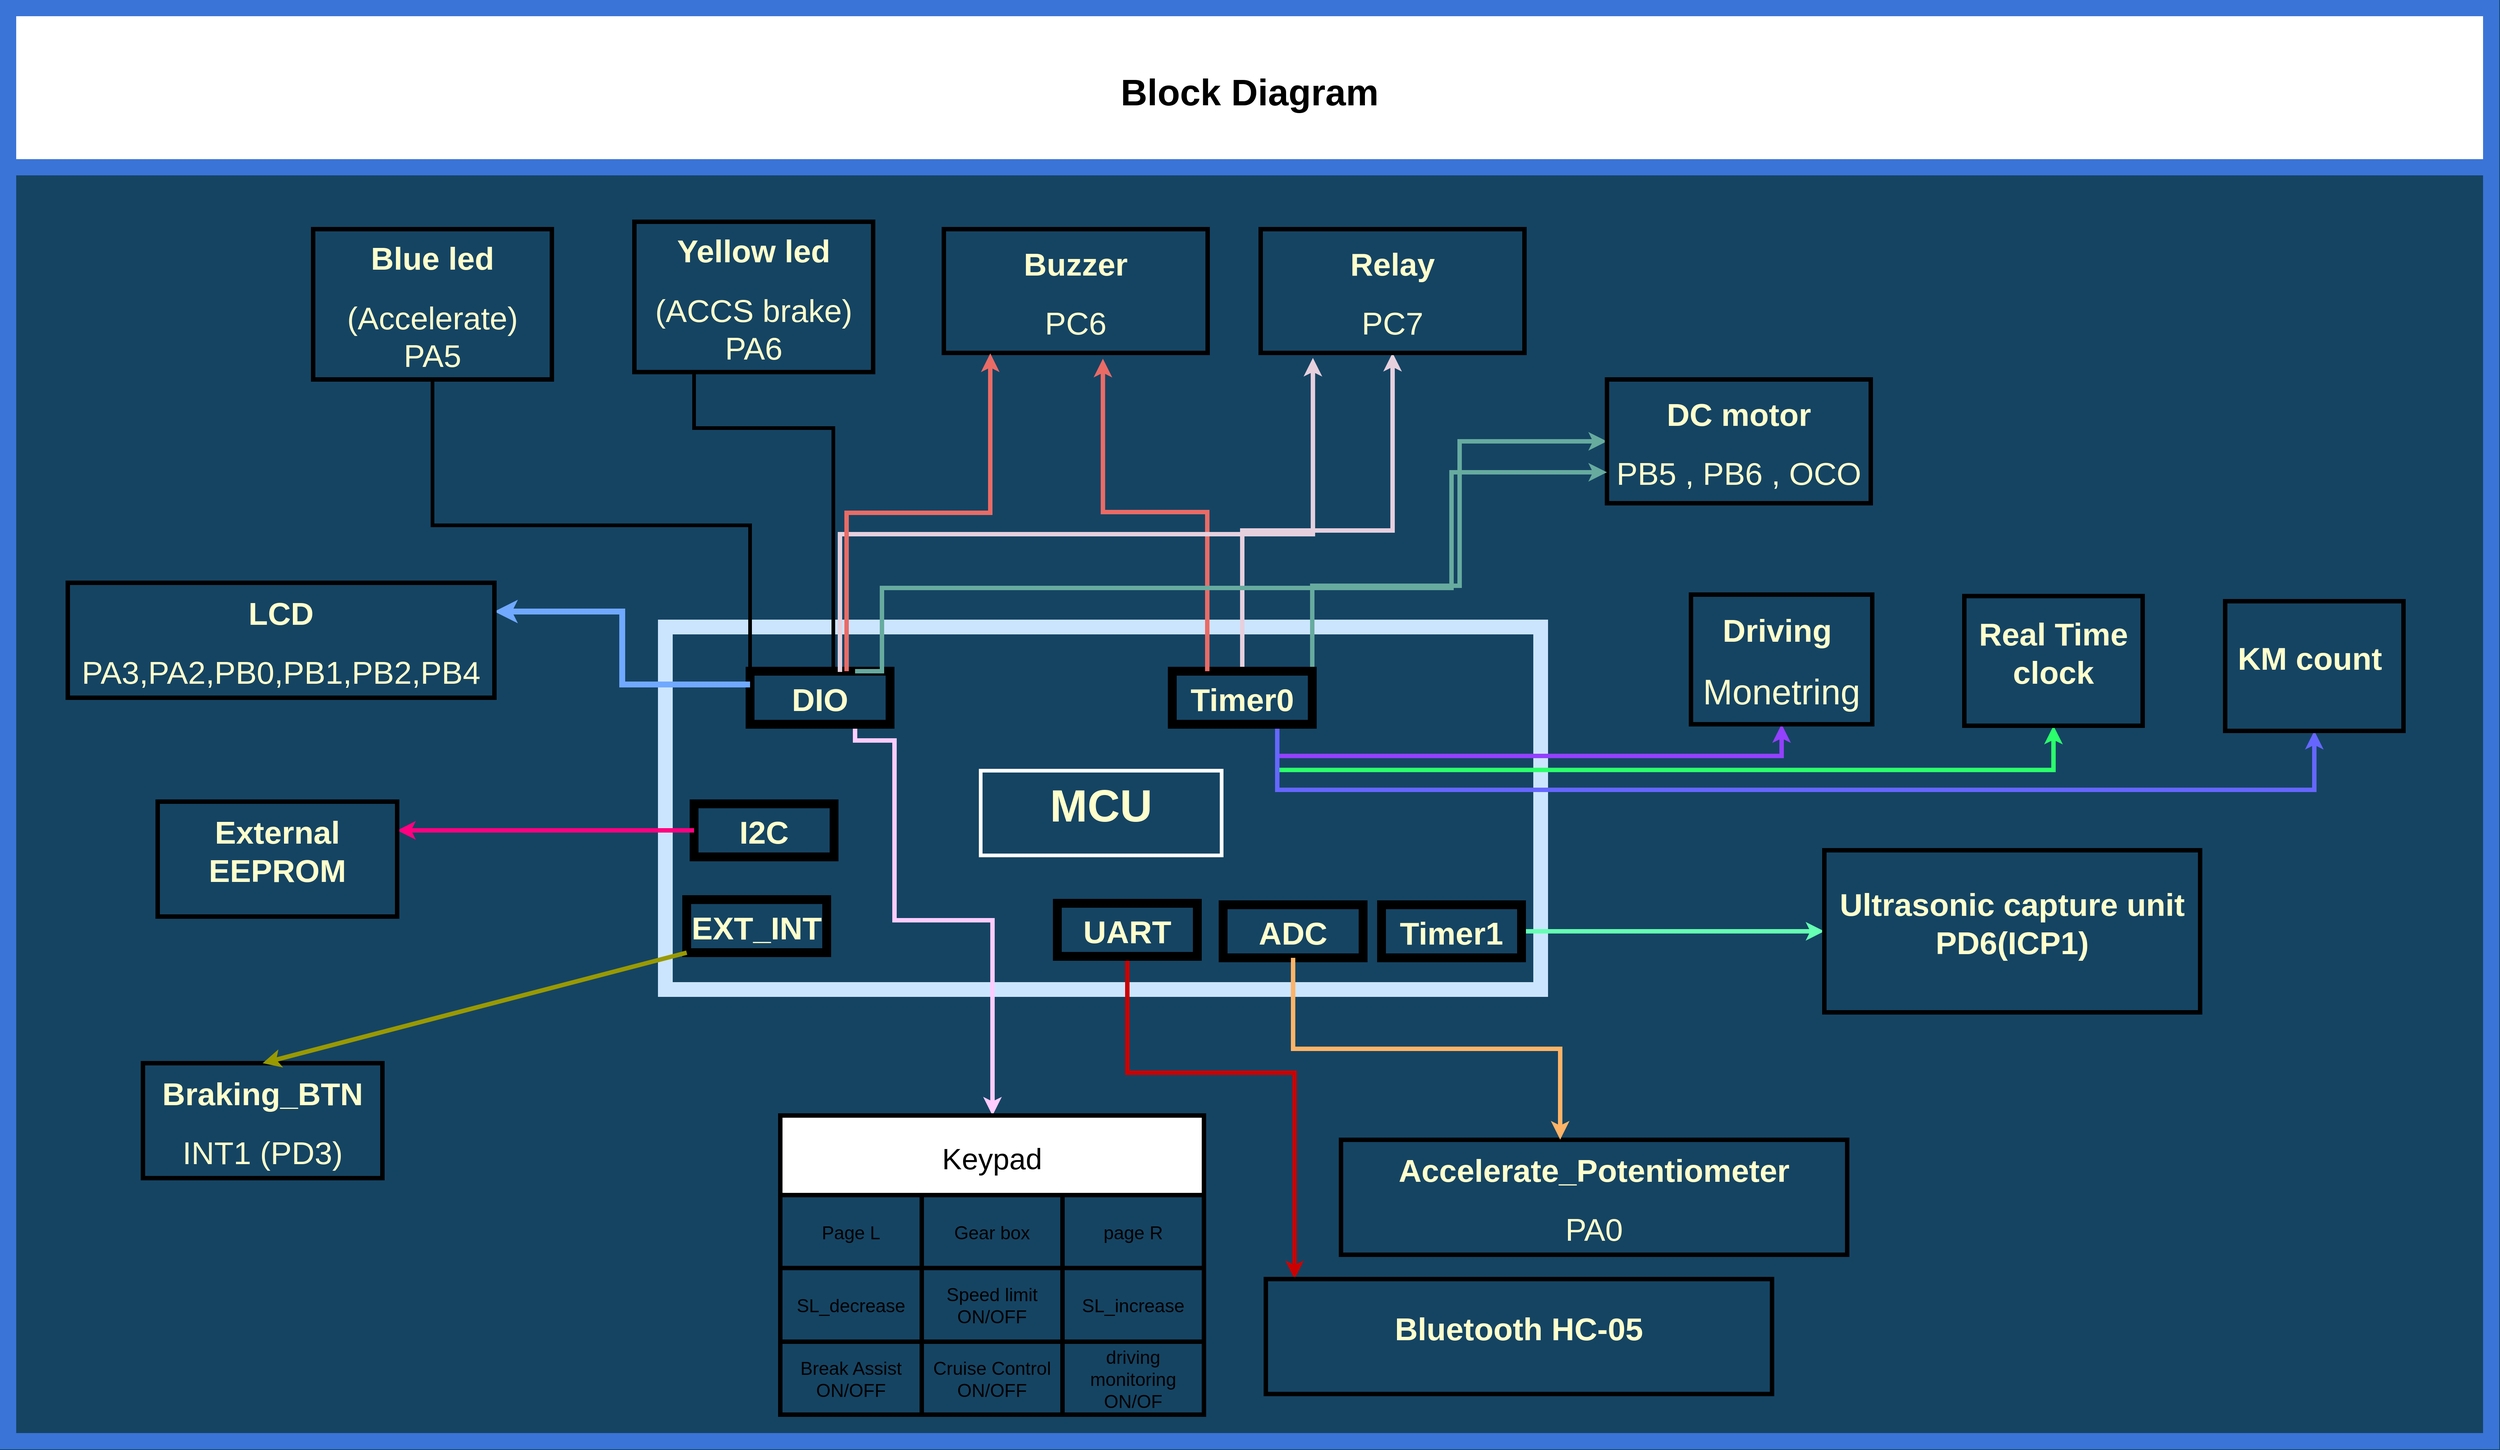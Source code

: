 <mxfile version="24.2.3" type="device">
  <diagram name="Page-1" id="M_UCsA_aWbAp7KxORfbI">
    <mxGraphModel dx="3500" dy="2057" grid="0" gridSize="10" guides="1" tooltips="1" connect="1" arrows="1" fold="1" page="1" pageScale="1" pageWidth="850" pageHeight="1100" background="#154463" math="0" shadow="0">
      <root>
        <mxCell id="0" />
        <mxCell id="1" parent="0" />
        <mxCell id="dRBJDxNIwV2UQg4q_vEd-1" value="Block Diagram" style="swimlane;startSize=216;fontSize=50;strokeColor=#3A74D7;strokeWidth=22;" parent="1" vertex="1">
          <mxGeometry x="259" y="205" width="3370" height="1945" as="geometry" />
        </mxCell>
        <mxCell id="dRBJDxNIwV2UQg4q_vEd-2" value="" style="rounded=0;whiteSpace=wrap;html=1;fillColor=none;strokeWidth=20;strokeColor=#CCE5FF;" parent="dRBJDxNIwV2UQg4q_vEd-1" vertex="1">
          <mxGeometry x="892" y="840" width="1188" height="492" as="geometry" />
        </mxCell>
        <mxCell id="dRBJDxNIwV2UQg4q_vEd-3" value="&lt;h1 style=&quot;&quot;&gt;&lt;font color=&quot;#ffffcc&quot; style=&quot;font-size: 61px;&quot;&gt;MCU&lt;/font&gt;&lt;/h1&gt;" style="text;html=1;spacing=5;spacingTop=-20;whiteSpace=wrap;overflow=hidden;rounded=0;align=center;verticalAlign=middle;strokeColor=#FFFFFF;strokeWidth=5;fontStyle=1" parent="dRBJDxNIwV2UQg4q_vEd-1" vertex="1">
          <mxGeometry x="1320" y="1035" width="327" height="115" as="geometry" />
        </mxCell>
        <mxCell id="8Ux44cK4dtK3aO80QM7G-43" style="edgeStyle=orthogonalEdgeStyle;rounded=0;orthogonalLoop=1;jettySize=auto;html=1;exitX=0.75;exitY=1;exitDx=0;exitDy=0;strokeWidth=6;strokeColor=#FFCCFF;" parent="dRBJDxNIwV2UQg4q_vEd-1" source="dRBJDxNIwV2UQg4q_vEd-6" target="8Ux44cK4dtK3aO80QM7G-30" edge="1">
          <mxGeometry relative="1" as="geometry">
            <Array as="points">
              <mxPoint x="1150" y="994" />
              <mxPoint x="1203" y="994" />
              <mxPoint x="1203" y="1238" />
              <mxPoint x="1336" y="1238" />
            </Array>
          </mxGeometry>
        </mxCell>
        <mxCell id="dRBJDxNIwV2UQg4q_vEd-6" value="&lt;h1 style=&quot;font-size: 43px;&quot;&gt;&lt;font color=&quot;#ffffcc&quot;&gt;DIO&lt;/font&gt;&lt;/h1&gt;" style="text;html=1;spacing=5;spacingTop=-20;whiteSpace=wrap;overflow=hidden;rounded=0;align=center;verticalAlign=middle;strokeColor=default;strokeWidth=12;" parent="dRBJDxNIwV2UQg4q_vEd-1" vertex="1">
          <mxGeometry x="1007" y="900" width="190" height="72" as="geometry" />
        </mxCell>
        <mxCell id="dRBJDxNIwV2UQg4q_vEd-7" value="&lt;h1 style=&quot;font-size: 43px;&quot;&gt;&lt;font color=&quot;#ffffcc&quot;&gt;EXT_INT&lt;/font&gt;&lt;/h1&gt;" style="text;html=1;spacing=5;spacingTop=-20;whiteSpace=wrap;overflow=hidden;rounded=0;align=center;verticalAlign=middle;strokeColor=default;strokeWidth=12;" parent="dRBJDxNIwV2UQg4q_vEd-1" vertex="1">
          <mxGeometry x="921" y="1210" width="190" height="72" as="geometry" />
        </mxCell>
        <mxCell id="dRBJDxNIwV2UQg4q_vEd-8" style="edgeStyle=orthogonalEdgeStyle;rounded=0;orthogonalLoop=1;jettySize=auto;html=1;exitX=0;exitY=0.25;exitDx=0;exitDy=0;entryX=1;entryY=0.25;entryDx=0;entryDy=0;strokeWidth=8;endArrow=classic;endFill=1;strokeColor=#70A9FF;" parent="dRBJDxNIwV2UQg4q_vEd-1" source="dRBJDxNIwV2UQg4q_vEd-6" target="dRBJDxNIwV2UQg4q_vEd-9" edge="1">
          <mxGeometry relative="1" as="geometry">
            <mxPoint x="612" y="612.0" as="sourcePoint" />
          </mxGeometry>
        </mxCell>
        <mxCell id="dRBJDxNIwV2UQg4q_vEd-9" value="&lt;h1 style=&quot;font-size: 43px;&quot;&gt;&lt;font color=&quot;#ffffcc&quot;&gt;LCD&lt;/font&gt;&lt;/h1&gt;&lt;div style=&quot;font-size: 43px;&quot;&gt;&lt;font style=&quot;font-size: 43px;&quot; color=&quot;#ffffcc&quot;&gt;PA3,PA2,PB0,PB1,PB2,PB4&lt;/font&gt;&lt;/div&gt;" style="text;html=1;spacing=5;spacingTop=-20;whiteSpace=wrap;overflow=hidden;rounded=0;align=center;verticalAlign=middle;strokeColor=#000000;strokeWidth=6;" parent="dRBJDxNIwV2UQg4q_vEd-1" vertex="1">
          <mxGeometry x="81" y="780" width="579" height="156" as="geometry" />
        </mxCell>
        <mxCell id="dRBJDxNIwV2UQg4q_vEd-11" value="&lt;h1 style=&quot;font-size: 43px;&quot;&gt;&lt;font color=&quot;#ffffcc&quot;&gt;Braking_BTN&lt;/font&gt;&lt;/h1&gt;&lt;div style=&quot;font-size: 43px;&quot;&gt;&lt;font style=&quot;font-size: 43px;&quot; color=&quot;#ffffcc&quot;&gt;INT1 (PD3)&lt;/font&gt;&lt;/div&gt;" style="text;html=1;spacing=5;spacingTop=-20;whiteSpace=wrap;overflow=hidden;rounded=0;align=center;verticalAlign=middle;strokeColor=#000000;strokeWidth=6;" parent="dRBJDxNIwV2UQg4q_vEd-1" vertex="1">
          <mxGeometry x="183" y="1432" width="325" height="156" as="geometry" />
        </mxCell>
        <mxCell id="dRBJDxNIwV2UQg4q_vEd-15" value="" style="endArrow=classic;html=1;rounded=0;exitX=0;exitY=1;exitDx=0;exitDy=0;entryX=0.5;entryY=0;entryDx=0;entryDy=0;strokeWidth=6;endFill=1;strokeColor=#999900;" parent="dRBJDxNIwV2UQg4q_vEd-1" source="dRBJDxNIwV2UQg4q_vEd-7" target="dRBJDxNIwV2UQg4q_vEd-11" edge="1">
          <mxGeometry width="50" height="50" relative="1" as="geometry">
            <mxPoint x="970" y="1438" as="sourcePoint" />
            <mxPoint x="920" y="1488" as="targetPoint" />
          </mxGeometry>
        </mxCell>
        <mxCell id="dRBJDxNIwV2UQg4q_vEd-16" style="edgeStyle=orthogonalEdgeStyle;rounded=0;orthogonalLoop=1;jettySize=auto;html=1;exitX=0.5;exitY=1;exitDx=0;exitDy=0;entryX=0;entryY=0;entryDx=0;entryDy=0;strokeWidth=5;endArrow=none;endFill=0;" parent="dRBJDxNIwV2UQg4q_vEd-1" source="dRBJDxNIwV2UQg4q_vEd-17" target="dRBJDxNIwV2UQg4q_vEd-6" edge="1">
          <mxGeometry relative="1" as="geometry" />
        </mxCell>
        <mxCell id="dRBJDxNIwV2UQg4q_vEd-17" value="&lt;h1 style=&quot;font-size: 43px;&quot;&gt;&lt;font color=&quot;#ffffcc&quot;&gt;Blue led&lt;/font&gt;&lt;/h1&gt;&lt;div style=&quot;font-size: 43px;&quot;&gt;&lt;font style=&quot;font-size: 43px;&quot; color=&quot;#ffffcc&quot;&gt;(Accelerate)&lt;/font&gt;&lt;/div&gt;&lt;div style=&quot;font-size: 43px;&quot;&gt;&lt;font style=&quot;font-size: 43px;&quot; color=&quot;#ffffcc&quot;&gt;PA5&lt;/font&gt;&lt;/div&gt;" style="text;html=1;spacing=5;spacingTop=-20;whiteSpace=wrap;overflow=hidden;rounded=0;align=center;verticalAlign=middle;strokeColor=#000000;strokeWidth=6;" parent="dRBJDxNIwV2UQg4q_vEd-1" vertex="1">
          <mxGeometry x="414" y="300" width="324" height="204" as="geometry" />
        </mxCell>
        <mxCell id="dRBJDxNIwV2UQg4q_vEd-22" style="edgeStyle=orthogonalEdgeStyle;rounded=0;orthogonalLoop=1;jettySize=auto;html=1;exitX=0.25;exitY=1;exitDx=0;exitDy=0;entryX=0.75;entryY=0;entryDx=0;entryDy=0;strokeWidth=5;endArrow=none;endFill=0;" parent="dRBJDxNIwV2UQg4q_vEd-1" source="dRBJDxNIwV2UQg4q_vEd-23" target="dRBJDxNIwV2UQg4q_vEd-6" edge="1">
          <mxGeometry relative="1" as="geometry">
            <Array as="points">
              <mxPoint x="931" y="570" />
              <mxPoint x="1120" y="570" />
              <mxPoint x="1120" y="900" />
            </Array>
          </mxGeometry>
        </mxCell>
        <mxCell id="dRBJDxNIwV2UQg4q_vEd-23" value="&lt;h1 style=&quot;font-size: 43px;&quot;&gt;&lt;font color=&quot;#ffffcc&quot;&gt;Yellow led&lt;/font&gt;&lt;/h1&gt;&lt;div style=&quot;font-size: 43px;&quot;&gt;&lt;font style=&quot;font-size: 43px;&quot; color=&quot;#ffffcc&quot;&gt;(ACCS brake)&lt;/font&gt;&lt;/div&gt;&lt;div style=&quot;font-size: 43px;&quot;&gt;&lt;font style=&quot;font-size: 43px;&quot; color=&quot;#ffffcc&quot;&gt;PA6&lt;/font&gt;&lt;/div&gt;" style="text;html=1;spacing=5;spacingTop=-20;whiteSpace=wrap;overflow=hidden;rounded=0;align=center;verticalAlign=middle;strokeColor=#000000;strokeWidth=6;" parent="dRBJDxNIwV2UQg4q_vEd-1" vertex="1">
          <mxGeometry x="850" y="290" width="324" height="204" as="geometry" />
        </mxCell>
        <mxCell id="dRBJDxNIwV2UQg4q_vEd-24" value="&lt;h1 style=&quot;font-size: 43px;&quot;&gt;&lt;font color=&quot;#ffffcc&quot;&gt;Buzzer&lt;/font&gt;&lt;/h1&gt;&lt;div style=&quot;font-size: 43px;&quot;&gt;&lt;font style=&quot;font-size: 43px;&quot; color=&quot;#ffffcc&quot;&gt;PC6&lt;/font&gt;&lt;/div&gt;" style="text;html=1;spacing=5;spacingTop=-20;whiteSpace=wrap;overflow=hidden;rounded=0;align=center;verticalAlign=middle;strokeColor=#000000;strokeWidth=6;" parent="dRBJDxNIwV2UQg4q_vEd-1" vertex="1">
          <mxGeometry x="1270" y="300" width="358" height="168" as="geometry" />
        </mxCell>
        <mxCell id="8Ux44cK4dtK3aO80QM7G-8" style="edgeStyle=orthogonalEdgeStyle;rounded=0;orthogonalLoop=1;jettySize=auto;html=1;exitX=0.5;exitY=0;exitDx=0;exitDy=0;entryX=0.5;entryY=1;entryDx=0;entryDy=0;strokeWidth=6;strokeColor=#E6D0DE;" parent="dRBJDxNIwV2UQg4q_vEd-1" source="dRBJDxNIwV2UQg4q_vEd-27" target="dRBJDxNIwV2UQg4q_vEd-32" edge="1">
          <mxGeometry relative="1" as="geometry">
            <Array as="points">
              <mxPoint x="1675" y="709" />
              <mxPoint x="1879" y="709" />
            </Array>
          </mxGeometry>
        </mxCell>
        <mxCell id="8Ux44cK4dtK3aO80QM7G-9" style="edgeStyle=orthogonalEdgeStyle;rounded=0;orthogonalLoop=1;jettySize=auto;html=1;exitX=1;exitY=0.5;exitDx=0;exitDy=0;entryX=0;entryY=0.5;entryDx=0;entryDy=0;strokeWidth=6;strokeColor=#67AB9F;" parent="dRBJDxNIwV2UQg4q_vEd-1" source="dRBJDxNIwV2UQg4q_vEd-27" target="dRBJDxNIwV2UQg4q_vEd-39" edge="1">
          <mxGeometry relative="1" as="geometry">
            <Array as="points">
              <mxPoint x="1770" y="784" />
              <mxPoint x="1970" y="784" />
              <mxPoint x="1970" y="588" />
            </Array>
          </mxGeometry>
        </mxCell>
        <mxCell id="8Ux44cK4dtK3aO80QM7G-12" style="edgeStyle=orthogonalEdgeStyle;rounded=0;orthogonalLoop=1;jettySize=auto;html=1;exitX=0.75;exitY=1;exitDx=0;exitDy=0;entryX=0.5;entryY=1;entryDx=0;entryDy=0;strokeWidth=6;strokeColor=#9340FF;" parent="dRBJDxNIwV2UQg4q_vEd-1" source="dRBJDxNIwV2UQg4q_vEd-27" target="dRBJDxNIwV2UQg4q_vEd-42" edge="1">
          <mxGeometry relative="1" as="geometry">
            <Array as="points">
              <mxPoint x="1723" y="1015" />
              <mxPoint x="2407" y="1015" />
            </Array>
          </mxGeometry>
        </mxCell>
        <mxCell id="8Ux44cK4dtK3aO80QM7G-13" style="edgeStyle=orthogonalEdgeStyle;rounded=0;orthogonalLoop=1;jettySize=auto;html=1;exitX=0.75;exitY=1;exitDx=0;exitDy=0;entryX=0.5;entryY=1;entryDx=0;entryDy=0;strokeWidth=6;strokeColor=#2BFF6B;" parent="dRBJDxNIwV2UQg4q_vEd-1" source="dRBJDxNIwV2UQg4q_vEd-27" target="dRBJDxNIwV2UQg4q_vEd-43" edge="1">
          <mxGeometry relative="1" as="geometry">
            <Array as="points">
              <mxPoint x="1723" y="1034" />
              <mxPoint x="2776" y="1034" />
            </Array>
          </mxGeometry>
        </mxCell>
        <mxCell id="5MT-RSpb8Q7yReOkMD-z-2" style="edgeStyle=orthogonalEdgeStyle;rounded=0;orthogonalLoop=1;jettySize=auto;html=1;exitX=0.75;exitY=1;exitDx=0;exitDy=0;entryX=0.5;entryY=1;entryDx=0;entryDy=0;strokeWidth=6;strokeColor=#6666FF;" parent="dRBJDxNIwV2UQg4q_vEd-1" source="dRBJDxNIwV2UQg4q_vEd-27" target="5MT-RSpb8Q7yReOkMD-z-1" edge="1">
          <mxGeometry relative="1" as="geometry">
            <Array as="points">
              <mxPoint x="1722" y="1061" />
              <mxPoint x="3130" y="1061" />
            </Array>
          </mxGeometry>
        </mxCell>
        <mxCell id="dRBJDxNIwV2UQg4q_vEd-27" value="&lt;h1 style=&quot;font-size: 43px;&quot;&gt;&lt;font color=&quot;#ffffcc&quot;&gt;Timer0&lt;/font&gt;&lt;/h1&gt;" style="text;html=1;spacing=5;spacingTop=-20;whiteSpace=wrap;overflow=hidden;rounded=0;align=center;verticalAlign=middle;strokeColor=default;strokeWidth=12;" parent="dRBJDxNIwV2UQg4q_vEd-1" vertex="1">
          <mxGeometry x="1580" y="900" width="190" height="72" as="geometry" />
        </mxCell>
        <mxCell id="dRBJDxNIwV2UQg4q_vEd-30" value="&lt;h1 style=&quot;font-size: 43px;&quot;&gt;&lt;font color=&quot;#ffffcc&quot;&gt;ADC&lt;/font&gt;&lt;/h1&gt;" style="text;html=1;spacing=5;spacingTop=-20;whiteSpace=wrap;overflow=hidden;rounded=0;align=center;verticalAlign=middle;strokeColor=default;strokeWidth=12;" parent="dRBJDxNIwV2UQg4q_vEd-1" vertex="1">
          <mxGeometry x="1649" y="1217" width="190" height="72" as="geometry" />
        </mxCell>
        <mxCell id="dRBJDxNIwV2UQg4q_vEd-32" value="&lt;h1 style=&quot;font-size: 43px;&quot;&gt;&lt;font color=&quot;#ffffcc&quot;&gt;Relay&lt;/font&gt;&lt;/h1&gt;&lt;div style=&quot;font-size: 43px;&quot;&gt;&lt;font style=&quot;font-size: 43px;&quot; color=&quot;#ffffcc&quot;&gt;PC7&lt;/font&gt;&lt;/div&gt;" style="text;html=1;spacing=5;spacingTop=-20;whiteSpace=wrap;overflow=hidden;rounded=0;align=center;verticalAlign=middle;strokeColor=#000000;strokeWidth=6;" parent="dRBJDxNIwV2UQg4q_vEd-1" vertex="1">
          <mxGeometry x="1700" y="300" width="358" height="168" as="geometry" />
        </mxCell>
        <mxCell id="dRBJDxNIwV2UQg4q_vEd-39" value="&lt;h1 style=&quot;font-size: 43px;&quot;&gt;&lt;font color=&quot;#ffffcc&quot;&gt;DC motor&lt;/font&gt;&lt;/h1&gt;&lt;div style=&quot;font-size: 43px;&quot;&gt;&lt;font color=&quot;#ffffcc&quot;&gt;PB5 , PB6 , OCO&lt;/font&gt;&lt;/div&gt;" style="text;html=1;spacing=5;spacingTop=-20;whiteSpace=wrap;overflow=hidden;rounded=0;align=center;verticalAlign=middle;strokeColor=#000000;strokeWidth=6;" parent="dRBJDxNIwV2UQg4q_vEd-1" vertex="1">
          <mxGeometry x="2170" y="504" width="358" height="168" as="geometry" />
        </mxCell>
        <mxCell id="dRBJDxNIwV2UQg4q_vEd-42" value="&lt;h1 style=&quot;font-size: 43px;&quot;&gt;&lt;font color=&quot;#ffffcc&quot;&gt;Driving&amp;nbsp;&lt;/font&gt;&lt;/h1&gt;&lt;div&gt;&lt;font style=&quot;font-size: 48px;&quot; color=&quot;#ffffcc&quot;&gt;Monetring&lt;/font&gt;&lt;/div&gt;" style="text;html=1;spacing=5;spacingTop=-20;whiteSpace=wrap;overflow=hidden;rounded=0;align=center;verticalAlign=middle;strokeColor=#000000;strokeWidth=6;" parent="dRBJDxNIwV2UQg4q_vEd-1" vertex="1">
          <mxGeometry x="2284" y="796" width="246" height="176" as="geometry" />
        </mxCell>
        <mxCell id="dRBJDxNIwV2UQg4q_vEd-43" value="&lt;h1 style=&quot;font-size: 43px;&quot;&gt;&lt;font color=&quot;#ffffcc&quot;&gt;Real Time clock&lt;/font&gt;&lt;/h1&gt;" style="text;html=1;spacing=5;spacingTop=-20;whiteSpace=wrap;overflow=hidden;rounded=0;align=center;verticalAlign=middle;strokeColor=#000000;strokeWidth=6;" parent="dRBJDxNIwV2UQg4q_vEd-1" vertex="1">
          <mxGeometry x="2655" y="798" width="242" height="176" as="geometry" />
        </mxCell>
        <mxCell id="dRBJDxNIwV2UQg4q_vEd-49" style="edgeStyle=orthogonalEdgeStyle;rounded=0;orthogonalLoop=1;jettySize=auto;html=1;exitX=1;exitY=0.5;exitDx=0;exitDy=0;strokeWidth=6;strokeColor=#66FFB3;" parent="dRBJDxNIwV2UQg4q_vEd-1" source="dRBJDxNIwV2UQg4q_vEd-47" target="dRBJDxNIwV2UQg4q_vEd-48" edge="1">
          <mxGeometry relative="1" as="geometry" />
        </mxCell>
        <mxCell id="dRBJDxNIwV2UQg4q_vEd-47" value="&lt;h1 style=&quot;font-size: 43px;&quot;&gt;&lt;font color=&quot;#ffffcc&quot;&gt;Timer1&lt;/font&gt;&lt;/h1&gt;" style="text;html=1;spacing=5;spacingTop=-20;whiteSpace=wrap;overflow=hidden;rounded=0;align=center;verticalAlign=middle;strokeColor=default;strokeWidth=12;" parent="dRBJDxNIwV2UQg4q_vEd-1" vertex="1">
          <mxGeometry x="1864" y="1217" width="190" height="72" as="geometry" />
        </mxCell>
        <mxCell id="dRBJDxNIwV2UQg4q_vEd-48" value="&lt;h1 style=&quot;font-size: 43px;&quot;&gt;&lt;font color=&quot;#ffffcc&quot;&gt;Ultrasonic capture unit PD6(ICP1)&lt;/font&gt;&lt;/h1&gt;" style="text;html=1;spacing=5;spacingTop=-20;whiteSpace=wrap;overflow=hidden;rounded=0;align=center;verticalAlign=middle;strokeColor=#000000;strokeWidth=6;" parent="dRBJDxNIwV2UQg4q_vEd-1" vertex="1">
          <mxGeometry x="2465" y="1143" width="510" height="220" as="geometry" />
        </mxCell>
        <mxCell id="IlLENoKvePEV59O8d0qm-2" value="&lt;h1 style=&quot;font-size: 43px;&quot;&gt;&lt;font color=&quot;#ffffcc&quot;&gt;I2C&lt;/font&gt;&lt;/h1&gt;" style="text;html=1;spacing=5;spacingTop=-20;whiteSpace=wrap;overflow=hidden;rounded=0;align=center;verticalAlign=middle;strokeColor=default;strokeWidth=12;" parent="dRBJDxNIwV2UQg4q_vEd-1" vertex="1">
          <mxGeometry x="931" y="1080" width="190" height="72" as="geometry" />
        </mxCell>
        <mxCell id="IlLENoKvePEV59O8d0qm-6" style="edgeStyle=orthogonalEdgeStyle;rounded=0;orthogonalLoop=1;jettySize=auto;html=1;exitX=0;exitY=0.5;exitDx=0;exitDy=0;entryX=1;entryY=0.25;entryDx=0;entryDy=0;strokeWidth=6;strokeColor=#FF0080;" parent="dRBJDxNIwV2UQg4q_vEd-1" source="IlLENoKvePEV59O8d0qm-2" target="IlLENoKvePEV59O8d0qm-5" edge="1">
          <mxGeometry relative="1" as="geometry">
            <Array as="points">
              <mxPoint x="735" y="1116" />
              <mxPoint x="735" y="1116" />
            </Array>
          </mxGeometry>
        </mxCell>
        <mxCell id="IlLENoKvePEV59O8d0qm-5" value="&lt;h1 style=&quot;font-size: 43px;&quot;&gt;&lt;font color=&quot;#ffffcc&quot;&gt;External EEPROM&lt;/font&gt;&lt;/h1&gt;" style="text;html=1;spacing=5;spacingTop=-20;whiteSpace=wrap;overflow=hidden;rounded=0;align=center;verticalAlign=middle;strokeColor=#000000;strokeWidth=6;" parent="dRBJDxNIwV2UQg4q_vEd-1" vertex="1">
          <mxGeometry x="203" y="1077" width="325" height="156" as="geometry" />
        </mxCell>
        <mxCell id="8Ux44cK4dtK3aO80QM7G-4" style="edgeStyle=orthogonalEdgeStyle;rounded=0;orthogonalLoop=1;jettySize=auto;html=1;exitX=0.25;exitY=0;exitDx=0;exitDy=0;entryX=0.603;entryY=1.047;entryDx=0;entryDy=0;entryPerimeter=0;strokeColor=#EA6B66;strokeWidth=6;" parent="dRBJDxNIwV2UQg4q_vEd-1" source="dRBJDxNIwV2UQg4q_vEd-27" target="dRBJDxNIwV2UQg4q_vEd-24" edge="1">
          <mxGeometry relative="1" as="geometry" />
        </mxCell>
        <mxCell id="8Ux44cK4dtK3aO80QM7G-10" style="edgeStyle=orthogonalEdgeStyle;rounded=0;orthogonalLoop=1;jettySize=auto;html=1;strokeWidth=6;strokeColor=#67AB9F;endArrow=classic;endFill=1;entryX=0;entryY=0.75;entryDx=0;entryDy=0;exitX=0.75;exitY=0;exitDx=0;exitDy=0;" parent="dRBJDxNIwV2UQg4q_vEd-1" source="dRBJDxNIwV2UQg4q_vEd-6" target="dRBJDxNIwV2UQg4q_vEd-39" edge="1">
          <mxGeometry relative="1" as="geometry">
            <mxPoint x="1269" y="794" as="sourcePoint" />
            <mxPoint x="1959" y="659" as="targetPoint" />
            <Array as="points">
              <mxPoint x="1186" y="900" />
              <mxPoint x="1186" y="787" />
              <mxPoint x="1959" y="787" />
              <mxPoint x="1959" y="630" />
            </Array>
          </mxGeometry>
        </mxCell>
        <mxCell id="8Ux44cK4dtK3aO80QM7G-7" style="edgeStyle=orthogonalEdgeStyle;rounded=0;orthogonalLoop=1;jettySize=auto;html=1;exitX=0.642;exitY=0.014;exitDx=0;exitDy=0;entryX=0.198;entryY=1.04;entryDx=0;entryDy=0;entryPerimeter=0;strokeWidth=6;strokeColor=#E6D0DE;exitPerimeter=0;" parent="dRBJDxNIwV2UQg4q_vEd-1" source="dRBJDxNIwV2UQg4q_vEd-6" target="dRBJDxNIwV2UQg4q_vEd-32" edge="1">
          <mxGeometry relative="1" as="geometry">
            <mxPoint x="1139.5" y="962" as="sourcePoint" />
            <Array as="points">
              <mxPoint x="1129" y="714" />
              <mxPoint x="1771" y="714" />
            </Array>
          </mxGeometry>
        </mxCell>
        <mxCell id="8Ux44cK4dtK3aO80QM7G-3" style="edgeStyle=orthogonalEdgeStyle;rounded=0;orthogonalLoop=1;jettySize=auto;html=1;strokeColor=#EA6B66;strokeWidth=6;entryX=0.176;entryY=1.004;entryDx=0;entryDy=0;entryPerimeter=0;" parent="dRBJDxNIwV2UQg4q_vEd-1" source="dRBJDxNIwV2UQg4q_vEd-6" target="dRBJDxNIwV2UQg4q_vEd-24" edge="1">
          <mxGeometry relative="1" as="geometry">
            <mxPoint x="1139.5" y="962" as="sourcePoint" />
            <Array as="points">
              <mxPoint x="1138" y="685" />
              <mxPoint x="1333" y="685" />
            </Array>
            <mxPoint x="1317" y="480" as="targetPoint" />
          </mxGeometry>
        </mxCell>
        <mxCell id="dRBJDxNIwV2UQg4q_vEd-10" value="&lt;h1 style=&quot;font-size: 43px;&quot;&gt;&lt;font color=&quot;#ffffcc&quot;&gt;Accelerate_Potentiometer&lt;/font&gt;&lt;/h1&gt;&lt;div style=&quot;font-size: 43px;&quot;&gt;&lt;font style=&quot;font-size: 43px;&quot; color=&quot;#ffffcc&quot;&gt;PA0&lt;/font&gt;&lt;/div&gt;" style="text;html=1;spacing=5;spacingTop=-20;whiteSpace=wrap;overflow=hidden;rounded=0;align=center;verticalAlign=middle;strokeColor=#000000;strokeWidth=6;" parent="dRBJDxNIwV2UQg4q_vEd-1" vertex="1">
          <mxGeometry x="1809" y="1536" width="687" height="156" as="geometry" />
        </mxCell>
        <mxCell id="8Ux44cK4dtK3aO80QM7G-14" style="edgeStyle=orthogonalEdgeStyle;rounded=0;orthogonalLoop=1;jettySize=auto;html=1;exitX=0.5;exitY=1;exitDx=0;exitDy=0;entryX=0.433;entryY=-0.002;entryDx=0;entryDy=0;entryPerimeter=0;strokeWidth=6;strokeColor=#FFB366;" parent="dRBJDxNIwV2UQg4q_vEd-1" source="dRBJDxNIwV2UQg4q_vEd-30" target="dRBJDxNIwV2UQg4q_vEd-10" edge="1">
          <mxGeometry relative="1" as="geometry" />
        </mxCell>
        <mxCell id="8Ux44cK4dtK3aO80QM7G-30" value="Keypad" style="shape=table;startSize=108;container=1;collapsible=0;childLayout=tableLayout;strokeColor=default;fontSize=40;strokeWidth=6;" parent="dRBJDxNIwV2UQg4q_vEd-1" vertex="1">
          <mxGeometry x="1048" y="1503" width="575" height="406" as="geometry" />
        </mxCell>
        <mxCell id="8Ux44cK4dtK3aO80QM7G-31" value="" style="shape=tableRow;horizontal=0;startSize=0;swimlaneHead=0;swimlaneBody=0;strokeColor=inherit;top=0;left=0;bottom=0;right=0;collapsible=0;dropTarget=0;fillColor=none;points=[[0,0.5],[1,0.5]];portConstraint=eastwest;fontSize=16;" parent="8Ux44cK4dtK3aO80QM7G-30" vertex="1">
          <mxGeometry y="108" width="575" height="99" as="geometry" />
        </mxCell>
        <mxCell id="8Ux44cK4dtK3aO80QM7G-32" value="&lt;font style=&quot;font-size: 25px;&quot;&gt;Page L&lt;/font&gt;" style="shape=partialRectangle;html=1;whiteSpace=wrap;connectable=0;strokeColor=inherit;overflow=hidden;fillColor=none;top=0;left=0;bottom=0;right=0;pointerEvents=1;fontSize=16;" parent="8Ux44cK4dtK3aO80QM7G-31" vertex="1">
          <mxGeometry width="192" height="99" as="geometry">
            <mxRectangle width="192" height="99" as="alternateBounds" />
          </mxGeometry>
        </mxCell>
        <mxCell id="8Ux44cK4dtK3aO80QM7G-33" value="Gear box" style="shape=partialRectangle;html=1;whiteSpace=wrap;connectable=0;strokeColor=inherit;overflow=hidden;fillColor=none;top=0;left=0;bottom=0;right=0;pointerEvents=1;fontSize=25;" parent="8Ux44cK4dtK3aO80QM7G-31" vertex="1">
          <mxGeometry x="192" width="191" height="99" as="geometry">
            <mxRectangle width="191" height="99" as="alternateBounds" />
          </mxGeometry>
        </mxCell>
        <mxCell id="8Ux44cK4dtK3aO80QM7G-34" value="&lt;font style=&quot;font-size: 25px;&quot;&gt;page R&lt;/font&gt;" style="shape=partialRectangle;html=1;whiteSpace=wrap;connectable=0;strokeColor=inherit;overflow=hidden;fillColor=none;top=0;left=0;bottom=0;right=0;pointerEvents=1;fontSize=16;" parent="8Ux44cK4dtK3aO80QM7G-31" vertex="1">
          <mxGeometry x="383" width="192" height="99" as="geometry">
            <mxRectangle width="192" height="99" as="alternateBounds" />
          </mxGeometry>
        </mxCell>
        <mxCell id="8Ux44cK4dtK3aO80QM7G-35" value="" style="shape=tableRow;horizontal=0;startSize=0;swimlaneHead=0;swimlaneBody=0;strokeColor=inherit;top=0;left=0;bottom=0;right=0;collapsible=0;dropTarget=0;fillColor=none;points=[[0,0.5],[1,0.5]];portConstraint=eastwest;fontSize=16;" parent="8Ux44cK4dtK3aO80QM7G-30" vertex="1">
          <mxGeometry y="207" width="575" height="100" as="geometry" />
        </mxCell>
        <mxCell id="8Ux44cK4dtK3aO80QM7G-36" value="&lt;font style=&quot;font-size: 25px;&quot;&gt;SL_decrease&lt;/font&gt;" style="shape=partialRectangle;html=1;whiteSpace=wrap;connectable=0;strokeColor=inherit;overflow=hidden;fillColor=none;top=0;left=0;bottom=0;right=0;pointerEvents=1;fontSize=16;" parent="8Ux44cK4dtK3aO80QM7G-35" vertex="1">
          <mxGeometry width="192" height="100" as="geometry">
            <mxRectangle width="192" height="100" as="alternateBounds" />
          </mxGeometry>
        </mxCell>
        <mxCell id="8Ux44cK4dtK3aO80QM7G-37" value="&lt;font style=&quot;font-size: 25px;&quot;&gt;Speed limit&lt;/font&gt;&lt;div style=&quot;font-size: 25px;&quot;&gt;&lt;font style=&quot;font-size: 25px;&quot;&gt;ON/OFF&lt;/font&gt;&lt;/div&gt;" style="shape=partialRectangle;html=1;whiteSpace=wrap;connectable=0;strokeColor=inherit;overflow=hidden;fillColor=none;top=0;left=0;bottom=0;right=0;pointerEvents=1;fontSize=16;" parent="8Ux44cK4dtK3aO80QM7G-35" vertex="1">
          <mxGeometry x="192" width="191" height="100" as="geometry">
            <mxRectangle width="191" height="100" as="alternateBounds" />
          </mxGeometry>
        </mxCell>
        <mxCell id="8Ux44cK4dtK3aO80QM7G-38" value="&lt;font style=&quot;font-size: 25px;&quot;&gt;SL_increase&lt;/font&gt;" style="shape=partialRectangle;html=1;whiteSpace=wrap;connectable=0;strokeColor=inherit;overflow=hidden;fillColor=none;top=0;left=0;bottom=0;right=0;pointerEvents=1;fontSize=16;" parent="8Ux44cK4dtK3aO80QM7G-35" vertex="1">
          <mxGeometry x="383" width="192" height="100" as="geometry">
            <mxRectangle width="192" height="100" as="alternateBounds" />
          </mxGeometry>
        </mxCell>
        <mxCell id="8Ux44cK4dtK3aO80QM7G-39" value="" style="shape=tableRow;horizontal=0;startSize=0;swimlaneHead=0;swimlaneBody=0;strokeColor=inherit;top=0;left=0;bottom=0;right=0;collapsible=0;dropTarget=0;fillColor=none;points=[[0,0.5],[1,0.5]];portConstraint=eastwest;fontSize=16;" parent="8Ux44cK4dtK3aO80QM7G-30" vertex="1">
          <mxGeometry y="307" width="575" height="99" as="geometry" />
        </mxCell>
        <mxCell id="8Ux44cK4dtK3aO80QM7G-40" value="&lt;font style=&quot;font-size: 25px;&quot;&gt;Break Assist&lt;/font&gt;&lt;div style=&quot;font-size: 25px;&quot;&gt;&lt;font style=&quot;font-size: 25px;&quot;&gt;ON/OFF&lt;/font&gt;&lt;/div&gt;" style="shape=partialRectangle;html=1;whiteSpace=wrap;connectable=0;strokeColor=inherit;overflow=hidden;fillColor=none;top=0;left=0;bottom=0;right=0;pointerEvents=1;fontSize=16;" parent="8Ux44cK4dtK3aO80QM7G-39" vertex="1">
          <mxGeometry width="192" height="99" as="geometry">
            <mxRectangle width="192" height="99" as="alternateBounds" />
          </mxGeometry>
        </mxCell>
        <mxCell id="8Ux44cK4dtK3aO80QM7G-41" value="&lt;font style=&quot;font-size: 25px;&quot;&gt;Cruise Control&lt;/font&gt;&lt;div style=&quot;font-size: 25px;&quot;&gt;&lt;font style=&quot;font-size: 25px;&quot;&gt;ON/OFF&lt;/font&gt;&lt;/div&gt;" style="shape=partialRectangle;html=1;whiteSpace=wrap;connectable=0;strokeColor=inherit;overflow=hidden;fillColor=none;top=0;left=0;bottom=0;right=0;pointerEvents=1;fontSize=16;" parent="8Ux44cK4dtK3aO80QM7G-39" vertex="1">
          <mxGeometry x="192" width="191" height="99" as="geometry">
            <mxRectangle width="191" height="99" as="alternateBounds" />
          </mxGeometry>
        </mxCell>
        <mxCell id="8Ux44cK4dtK3aO80QM7G-42" value="&lt;font style=&quot;font-size: 25px;&quot;&gt;driving monitoring&lt;/font&gt;&lt;div style=&quot;font-size: 25px;&quot;&gt;&lt;font style=&quot;font-size: 25px;&quot;&gt;ON/OF&lt;/font&gt;&lt;/div&gt;" style="shape=partialRectangle;html=1;whiteSpace=wrap;connectable=0;strokeColor=inherit;overflow=hidden;fillColor=none;top=0;left=0;bottom=0;right=0;pointerEvents=1;fontSize=16;" parent="8Ux44cK4dtK3aO80QM7G-39" vertex="1">
          <mxGeometry x="383" width="192" height="99" as="geometry">
            <mxRectangle width="192" height="99" as="alternateBounds" />
          </mxGeometry>
        </mxCell>
        <mxCell id="5MT-RSpb8Q7yReOkMD-z-1" value="&lt;h1 style=&quot;font-size: 43px;&quot;&gt;&lt;font color=&quot;#ffffcc&quot;&gt;KM count&amp;nbsp;&lt;/font&gt;&lt;/h1&gt;" style="text;html=1;spacing=5;spacingTop=-20;whiteSpace=wrap;overflow=hidden;rounded=0;align=center;verticalAlign=middle;strokeColor=#000000;strokeWidth=6;" parent="dRBJDxNIwV2UQg4q_vEd-1" vertex="1">
          <mxGeometry x="3009" y="805" width="242" height="176" as="geometry" />
        </mxCell>
        <mxCell id="8xmBWsNR_HgKUjJ1fYXX-3" style="edgeStyle=orthogonalEdgeStyle;rounded=0;orthogonalLoop=1;jettySize=auto;html=1;exitX=0.5;exitY=1;exitDx=0;exitDy=0;strokeWidth=6;strokeColor=#CC0000;" edge="1" parent="dRBJDxNIwV2UQg4q_vEd-1" source="8xmBWsNR_HgKUjJ1fYXX-1" target="8xmBWsNR_HgKUjJ1fYXX-2">
          <mxGeometry relative="1" as="geometry">
            <Array as="points">
              <mxPoint x="1519" y="1445" />
              <mxPoint x="1746" y="1445" />
            </Array>
          </mxGeometry>
        </mxCell>
        <mxCell id="8xmBWsNR_HgKUjJ1fYXX-1" value="&lt;h1 style=&quot;font-size: 43px;&quot;&gt;&lt;font color=&quot;#ffffcc&quot;&gt;UART&lt;/font&gt;&lt;/h1&gt;" style="text;html=1;spacing=5;spacingTop=-20;whiteSpace=wrap;overflow=hidden;rounded=0;align=center;verticalAlign=middle;strokeColor=default;strokeWidth=12;" vertex="1" parent="dRBJDxNIwV2UQg4q_vEd-1">
          <mxGeometry x="1424" y="1215" width="190" height="72" as="geometry" />
        </mxCell>
        <mxCell id="8xmBWsNR_HgKUjJ1fYXX-2" value="&lt;h1 style=&quot;font-size: 43px;&quot;&gt;&lt;font color=&quot;#ffffcc&quot;&gt;Bluetooth HC-05&lt;/font&gt;&lt;/h1&gt;" style="text;html=1;spacing=5;spacingTop=-20;whiteSpace=wrap;overflow=hidden;rounded=0;align=center;verticalAlign=middle;strokeColor=#000000;strokeWidth=6;" vertex="1" parent="dRBJDxNIwV2UQg4q_vEd-1">
          <mxGeometry x="1707" y="1725" width="687" height="156" as="geometry" />
        </mxCell>
      </root>
    </mxGraphModel>
  </diagram>
</mxfile>

